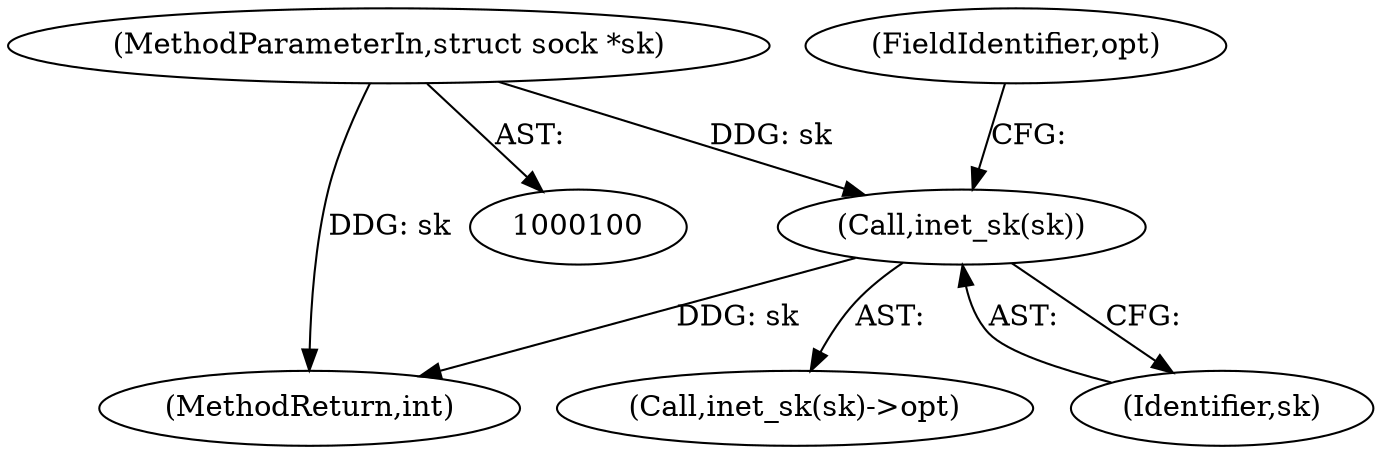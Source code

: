 digraph "1_linux_f6d8bd051c391c1c0458a30b2a7abcd939329259_9@pointer" {
"1000101" [label="(MethodParameterIn,struct sock *sk)"];
"1000108" [label="(Call,inet_sk(sk))"];
"1000109" [label="(Identifier,sk)"];
"1000108" [label="(Call,inet_sk(sk))"];
"1000110" [label="(FieldIdentifier,opt)"];
"1000107" [label="(Call,inet_sk(sk)->opt)"];
"1000101" [label="(MethodParameterIn,struct sock *sk)"];
"1000137" [label="(MethodReturn,int)"];
"1000101" -> "1000100"  [label="AST: "];
"1000101" -> "1000137"  [label="DDG: sk"];
"1000101" -> "1000108"  [label="DDG: sk"];
"1000108" -> "1000107"  [label="AST: "];
"1000108" -> "1000109"  [label="CFG: "];
"1000109" -> "1000108"  [label="AST: "];
"1000110" -> "1000108"  [label="CFG: "];
"1000108" -> "1000137"  [label="DDG: sk"];
}
